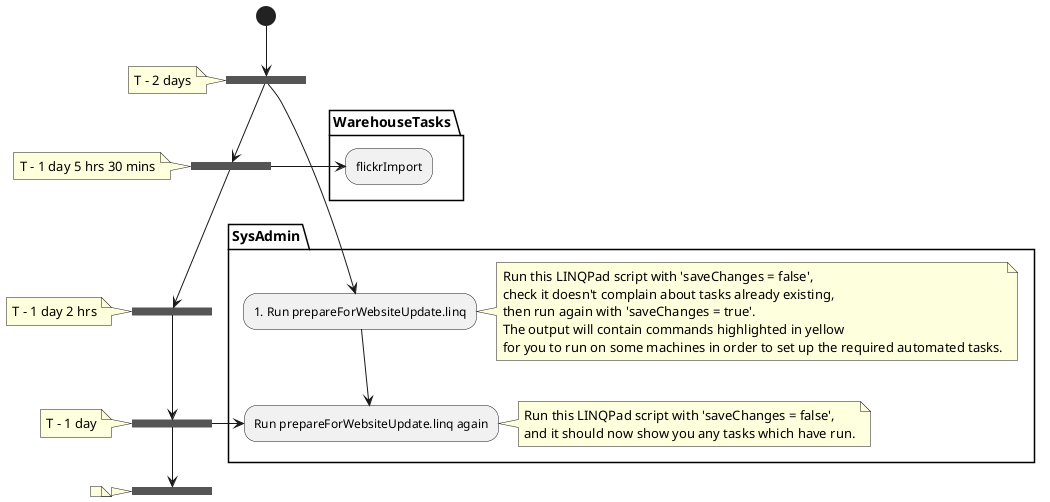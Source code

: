 {
  "sha1": "h6fpjk3vejqi5ngipwh5apnedmd7szy",
  "insertion": {
    "when": "2024-06-03T18:59:29.207Z",
    "user": "plantuml@gmail.com"
  }
}
@startuml
(*) -down-> === T2D ===
note left: T - 2 days
=== T2D === --> === T1D05H30M ===
note left: T - 1 day 5 hrs 30 mins
=== T1D05H30M === --> === T1D02H ===
note left: T - 1 day 2 hrs
--> === T1D ===
note left: T - 1 day
--> === T1D2H ===
note left: 

partition SysAdmin {
=== T2D === -right-> "1. Run prepareForWebsiteUpdate.linq"
note right
 Run this LINQPad script with 'saveChanges = false', 
 check it doesn't complain about tasks already existing, 
 then run again with 'saveChanges = true'. 
 The output will contain commands highlighted in yellow 
 for you to run on some machines in order to set up the required automated tasks.
end note

--> "Run prepareForWebsiteUpdate.linq again"

=== T1D === -right-> "Run prepareForWebsiteUpdate.linq again"
note right
 Run this LINQPad script with 'saveChanges = false', 
 and it should now show you any tasks which have run.
end note
}

partition WarehouseTasks {

=== T1D05H30M === -right-> flickrImport


}
@enduml
